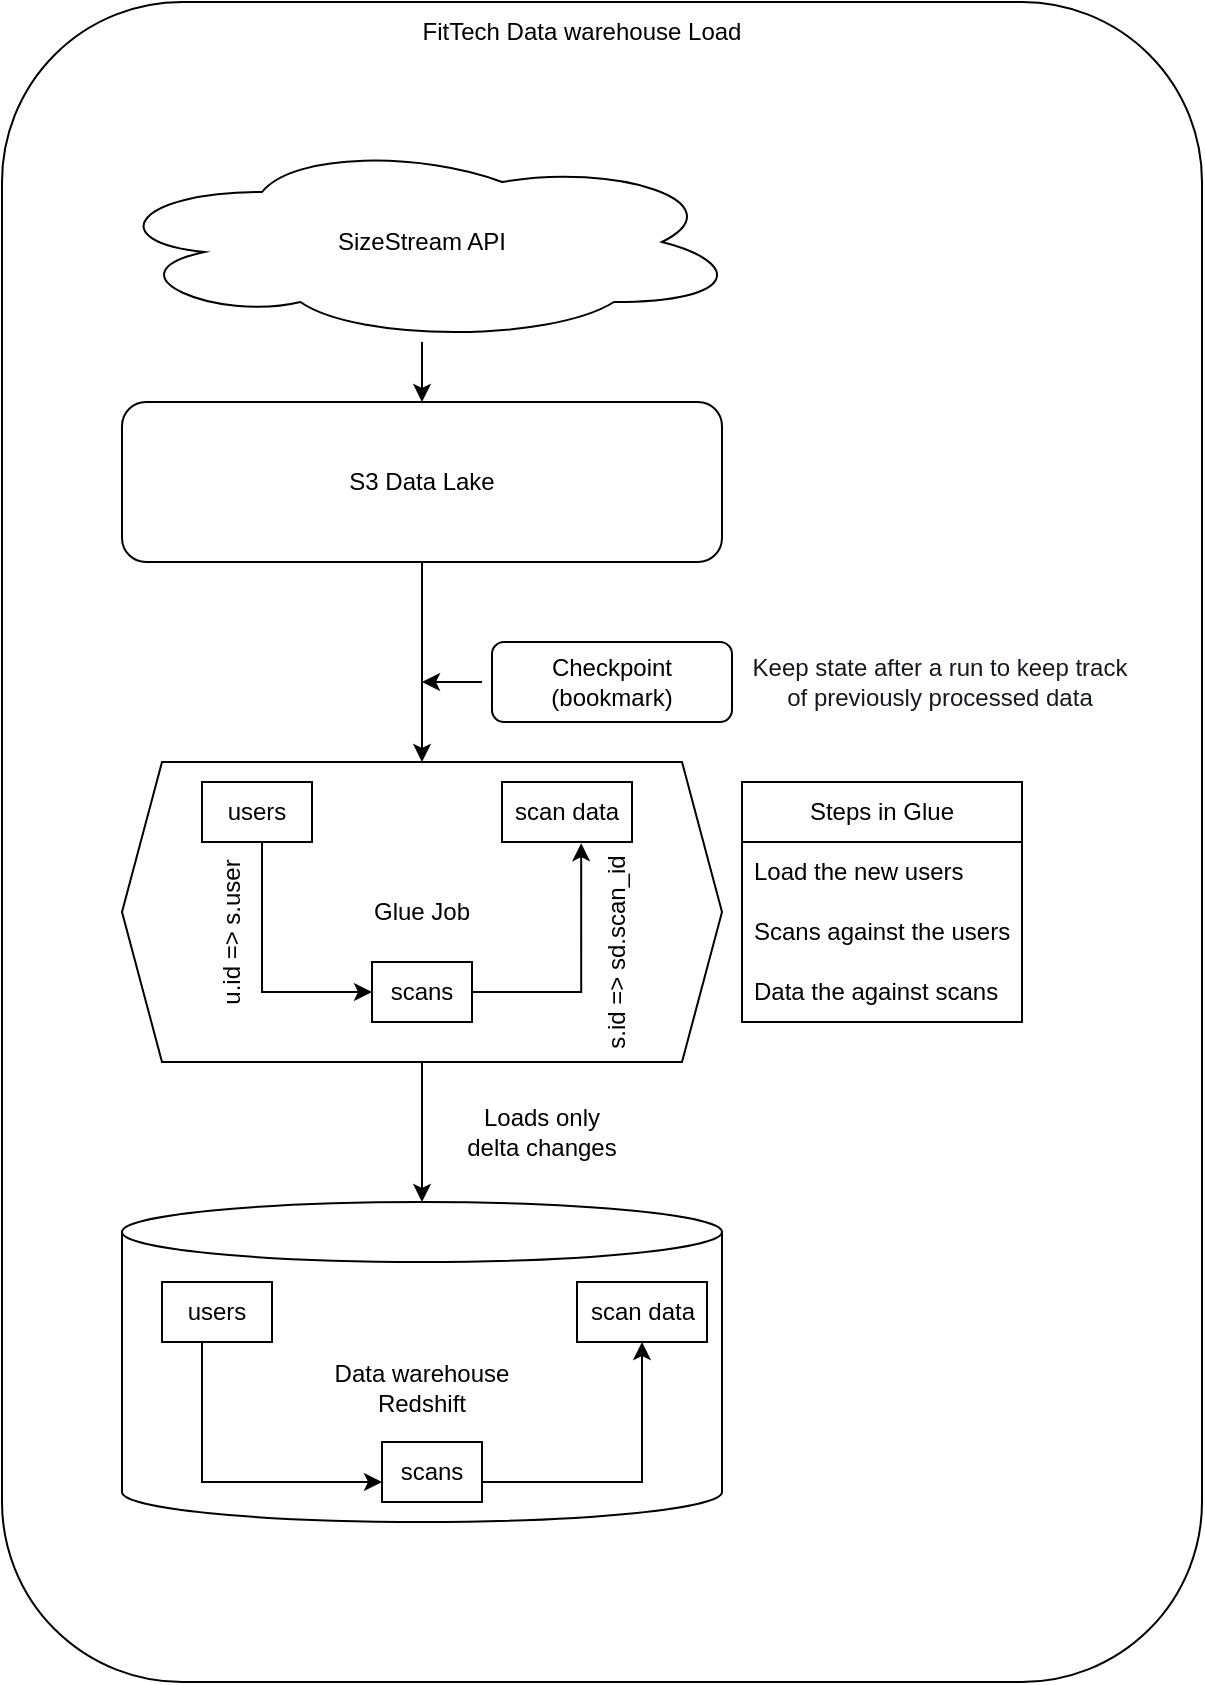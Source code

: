 <mxfile version="24.7.8">
  <diagram id="C5RBs43oDa-KdzZeNtuy" name="Page-1">
    <mxGraphModel dx="704" dy="1537" grid="1" gridSize="10" guides="1" tooltips="1" connect="1" arrows="1" fold="1" page="1" pageScale="1" pageWidth="827" pageHeight="1169" math="0" shadow="0">
      <root>
        <mxCell id="WIyWlLk6GJQsqaUBKTNV-0" />
        <mxCell id="WIyWlLk6GJQsqaUBKTNV-1" parent="WIyWlLk6GJQsqaUBKTNV-0" />
        <mxCell id="NQoc6Oi-0HFmqZmTuHze-96" value="" style="rounded=1;whiteSpace=wrap;html=1;" vertex="1" parent="WIyWlLk6GJQsqaUBKTNV-1">
          <mxGeometry x="40" y="-120" width="600" height="840" as="geometry" />
        </mxCell>
        <mxCell id="NQoc6Oi-0HFmqZmTuHze-75" value="Data warehouse&lt;div&gt;Redshift&lt;br&gt;&lt;/div&gt;" style="shape=cylinder3;whiteSpace=wrap;html=1;boundedLbl=1;backgroundOutline=1;size=15;" vertex="1" parent="WIyWlLk6GJQsqaUBKTNV-1">
          <mxGeometry x="100" y="480" width="300" height="160" as="geometry" />
        </mxCell>
        <mxCell id="NQoc6Oi-0HFmqZmTuHze-77" value="" style="edgeStyle=orthogonalEdgeStyle;rounded=0;orthogonalLoop=1;jettySize=auto;html=1;" edge="1" parent="WIyWlLk6GJQsqaUBKTNV-1" source="NQoc6Oi-0HFmqZmTuHze-5" target="NQoc6Oi-0HFmqZmTuHze-75">
          <mxGeometry relative="1" as="geometry" />
        </mxCell>
        <mxCell id="NQoc6Oi-0HFmqZmTuHze-5" value="Glue Job" style="shape=hexagon;perimeter=hexagonPerimeter2;whiteSpace=wrap;html=1;fixedSize=1;" vertex="1" parent="WIyWlLk6GJQsqaUBKTNV-1">
          <mxGeometry x="100" y="260" width="300" height="150" as="geometry" />
        </mxCell>
        <mxCell id="NQoc6Oi-0HFmqZmTuHze-3" value="" style="edgeStyle=orthogonalEdgeStyle;rounded=0;orthogonalLoop=1;jettySize=auto;html=1;" edge="1" parent="WIyWlLk6GJQsqaUBKTNV-1" source="NQoc6Oi-0HFmqZmTuHze-1" target="WIyWlLk6GJQsqaUBKTNV-3">
          <mxGeometry relative="1" as="geometry" />
        </mxCell>
        <mxCell id="NQoc6Oi-0HFmqZmTuHze-7" value="" style="edgeStyle=orthogonalEdgeStyle;rounded=0;orthogonalLoop=1;jettySize=auto;html=1;" edge="1" parent="WIyWlLk6GJQsqaUBKTNV-1" source="WIyWlLk6GJQsqaUBKTNV-3" target="NQoc6Oi-0HFmqZmTuHze-5">
          <mxGeometry relative="1" as="geometry" />
        </mxCell>
        <mxCell id="WIyWlLk6GJQsqaUBKTNV-3" value="S3 Data Lake" style="rounded=1;whiteSpace=wrap;html=1;fontSize=12;glass=0;strokeWidth=1;shadow=0;" parent="WIyWlLk6GJQsqaUBKTNV-1" vertex="1">
          <mxGeometry x="100" y="80" width="300" height="80" as="geometry" />
        </mxCell>
        <mxCell id="NQoc6Oi-0HFmqZmTuHze-41" value="" style="edgeStyle=orthogonalEdgeStyle;rounded=0;orthogonalLoop=1;jettySize=auto;html=1;" edge="1" parent="WIyWlLk6GJQsqaUBKTNV-1">
          <mxGeometry relative="1" as="geometry">
            <mxPoint x="280" y="220" as="sourcePoint" />
            <mxPoint x="250" y="220" as="targetPoint" />
          </mxGeometry>
        </mxCell>
        <mxCell id="WIyWlLk6GJQsqaUBKTNV-7" value="Checkpoint&lt;div&gt;(bookmark)&lt;/div&gt;" style="rounded=1;whiteSpace=wrap;html=1;fontSize=12;glass=0;strokeWidth=1;shadow=0;" parent="WIyWlLk6GJQsqaUBKTNV-1" vertex="1">
          <mxGeometry x="285" y="200" width="120" height="40" as="geometry" />
        </mxCell>
        <mxCell id="NQoc6Oi-0HFmqZmTuHze-1" value="SizeStream API" style="ellipse;shape=cloud;whiteSpace=wrap;html=1;" vertex="1" parent="WIyWlLk6GJQsqaUBKTNV-1">
          <mxGeometry x="90" y="-50" width="320" height="100" as="geometry" />
        </mxCell>
        <mxCell id="NQoc6Oi-0HFmqZmTuHze-88" value="" style="edgeStyle=orthogonalEdgeStyle;rounded=0;orthogonalLoop=1;jettySize=auto;html=1;entryX=0.5;entryY=1;entryDx=0;entryDy=0;" edge="1" parent="WIyWlLk6GJQsqaUBKTNV-1" source="NQoc6Oi-0HFmqZmTuHze-38" target="NQoc6Oi-0HFmqZmTuHze-39">
          <mxGeometry relative="1" as="geometry">
            <mxPoint x="360" y="560" as="targetPoint" />
            <Array as="points">
              <mxPoint x="360" y="620" />
            </Array>
          </mxGeometry>
        </mxCell>
        <mxCell id="NQoc6Oi-0HFmqZmTuHze-38" value="scans" style="rounded=0;whiteSpace=wrap;html=1;" vertex="1" parent="WIyWlLk6GJQsqaUBKTNV-1">
          <mxGeometry x="230" y="600" width="50" height="30" as="geometry" />
        </mxCell>
        <mxCell id="NQoc6Oi-0HFmqZmTuHze-39" value="scan data" style="rounded=0;whiteSpace=wrap;html=1;" vertex="1" parent="WIyWlLk6GJQsqaUBKTNV-1">
          <mxGeometry x="327.5" y="520" width="65" height="30" as="geometry" />
        </mxCell>
        <mxCell id="NQoc6Oi-0HFmqZmTuHze-78" value="" style="edgeStyle=orthogonalEdgeStyle;rounded=0;orthogonalLoop=1;jettySize=auto;html=1;" edge="1" parent="WIyWlLk6GJQsqaUBKTNV-1" source="NQoc6Oi-0HFmqZmTuHze-71" target="NQoc6Oi-0HFmqZmTuHze-72">
          <mxGeometry relative="1" as="geometry">
            <Array as="points">
              <mxPoint x="170" y="375" />
            </Array>
          </mxGeometry>
        </mxCell>
        <mxCell id="NQoc6Oi-0HFmqZmTuHze-71" value="users" style="rounded=0;whiteSpace=wrap;html=1;" vertex="1" parent="WIyWlLk6GJQsqaUBKTNV-1">
          <mxGeometry x="140" y="270" width="55" height="30" as="geometry" />
        </mxCell>
        <mxCell id="NQoc6Oi-0HFmqZmTuHze-80" value="" style="edgeStyle=orthogonalEdgeStyle;rounded=0;orthogonalLoop=1;jettySize=auto;html=1;entryX=0.609;entryY=1.02;entryDx=0;entryDy=0;entryPerimeter=0;" edge="1" parent="WIyWlLk6GJQsqaUBKTNV-1" source="NQoc6Oi-0HFmqZmTuHze-72" target="NQoc6Oi-0HFmqZmTuHze-73">
          <mxGeometry relative="1" as="geometry">
            <mxPoint x="350" y="300" as="targetPoint" />
          </mxGeometry>
        </mxCell>
        <mxCell id="NQoc6Oi-0HFmqZmTuHze-72" value="scans" style="rounded=0;whiteSpace=wrap;html=1;" vertex="1" parent="WIyWlLk6GJQsqaUBKTNV-1">
          <mxGeometry x="225" y="360" width="50" height="30" as="geometry" />
        </mxCell>
        <mxCell id="NQoc6Oi-0HFmqZmTuHze-73" value="scan data" style="rounded=0;whiteSpace=wrap;html=1;" vertex="1" parent="WIyWlLk6GJQsqaUBKTNV-1">
          <mxGeometry x="290" y="270" width="65" height="30" as="geometry" />
        </mxCell>
        <mxCell id="NQoc6Oi-0HFmqZmTuHze-86" value="" style="edgeStyle=orthogonalEdgeStyle;rounded=0;orthogonalLoop=1;jettySize=auto;html=1;" edge="1" parent="WIyWlLk6GJQsqaUBKTNV-1" source="NQoc6Oi-0HFmqZmTuHze-76">
          <mxGeometry relative="1" as="geometry">
            <mxPoint x="230" y="620" as="targetPoint" />
            <Array as="points">
              <mxPoint x="140" y="620" />
            </Array>
          </mxGeometry>
        </mxCell>
        <mxCell id="NQoc6Oi-0HFmqZmTuHze-76" value="users" style="rounded=0;whiteSpace=wrap;html=1;" vertex="1" parent="WIyWlLk6GJQsqaUBKTNV-1">
          <mxGeometry x="120" y="520" width="55" height="30" as="geometry" />
        </mxCell>
        <mxCell id="NQoc6Oi-0HFmqZmTuHze-81" value="Loads only delta changes" style="text;strokeColor=none;align=center;fillColor=none;html=1;verticalAlign=middle;whiteSpace=wrap;rounded=0;" vertex="1" parent="WIyWlLk6GJQsqaUBKTNV-1">
          <mxGeometry x="270" y="430" width="80" height="30" as="geometry" />
        </mxCell>
        <mxCell id="NQoc6Oi-0HFmqZmTuHze-84" value="&lt;span style=&quot;color: rgb(22, 25, 31); font-family: &amp;quot;Amazon Ember&amp;quot;, Helvetica, Arial, sans-serif; text-align: start; background-color: rgb(255, 255, 255);&quot;&gt;&lt;font style=&quot;font-size: 12px;&quot;&gt;Keep state after a run to keep track of previously processed data&lt;/font&gt;&lt;/span&gt;" style="text;strokeColor=none;align=center;fillColor=none;html=1;verticalAlign=middle;whiteSpace=wrap;rounded=0;" vertex="1" parent="WIyWlLk6GJQsqaUBKTNV-1">
          <mxGeometry x="414" y="205" width="190" height="30" as="geometry" />
        </mxCell>
        <mxCell id="NQoc6Oi-0HFmqZmTuHze-91" value="Steps in Glue" style="swimlane;fontStyle=0;childLayout=stackLayout;horizontal=1;startSize=30;horizontalStack=0;resizeParent=1;resizeParentMax=0;resizeLast=0;collapsible=1;marginBottom=0;whiteSpace=wrap;html=1;" vertex="1" parent="WIyWlLk6GJQsqaUBKTNV-1">
          <mxGeometry x="410" y="270" width="140" height="120" as="geometry" />
        </mxCell>
        <mxCell id="NQoc6Oi-0HFmqZmTuHze-92" value="Load the new users" style="text;strokeColor=none;fillColor=none;align=left;verticalAlign=middle;spacingLeft=4;spacingRight=4;overflow=hidden;points=[[0,0.5],[1,0.5]];portConstraint=eastwest;rotatable=0;whiteSpace=wrap;html=1;" vertex="1" parent="NQoc6Oi-0HFmqZmTuHze-91">
          <mxGeometry y="30" width="140" height="30" as="geometry" />
        </mxCell>
        <mxCell id="NQoc6Oi-0HFmqZmTuHze-93" value="Scans against the users" style="text;strokeColor=none;fillColor=none;align=left;verticalAlign=middle;spacingLeft=4;spacingRight=4;overflow=hidden;points=[[0,0.5],[1,0.5]];portConstraint=eastwest;rotatable=0;whiteSpace=wrap;html=1;" vertex="1" parent="NQoc6Oi-0HFmqZmTuHze-91">
          <mxGeometry y="60" width="140" height="30" as="geometry" />
        </mxCell>
        <mxCell id="NQoc6Oi-0HFmqZmTuHze-94" value="Data the against scans" style="text;strokeColor=none;fillColor=none;align=left;verticalAlign=middle;spacingLeft=4;spacingRight=4;overflow=hidden;points=[[0,0.5],[1,0.5]];portConstraint=eastwest;rotatable=0;whiteSpace=wrap;html=1;" vertex="1" parent="NQoc6Oi-0HFmqZmTuHze-91">
          <mxGeometry y="90" width="140" height="30" as="geometry" />
        </mxCell>
        <mxCell id="NQoc6Oi-0HFmqZmTuHze-97" value="FitTech Data warehouse Load" style="text;strokeColor=none;align=center;fillColor=none;html=1;verticalAlign=middle;whiteSpace=wrap;rounded=0;" vertex="1" parent="WIyWlLk6GJQsqaUBKTNV-1">
          <mxGeometry x="240" y="-120" width="180" height="30" as="geometry" />
        </mxCell>
        <mxCell id="NQoc6Oi-0HFmqZmTuHze-98" value="&lt;font style=&quot;font-size: 12px;&quot;&gt;u.id =&amp;gt; s.user&lt;/font&gt;" style="text;strokeColor=none;align=center;fillColor=none;html=1;verticalAlign=middle;whiteSpace=wrap;rounded=0;rotation=-90;" vertex="1" parent="WIyWlLk6GJQsqaUBKTNV-1">
          <mxGeometry x="90" y="330" width="130" height="30" as="geometry" />
        </mxCell>
        <mxCell id="NQoc6Oi-0HFmqZmTuHze-99" value="&lt;font style=&quot;font-size: 12px;&quot;&gt;s.id =&amp;gt; sd.scan_id&lt;/font&gt;" style="text;strokeColor=none;align=center;fillColor=none;html=1;verticalAlign=middle;whiteSpace=wrap;rounded=0;rotation=-90;" vertex="1" parent="WIyWlLk6GJQsqaUBKTNV-1">
          <mxGeometry x="290" y="340" width="115" height="30" as="geometry" />
        </mxCell>
      </root>
    </mxGraphModel>
  </diagram>
</mxfile>
